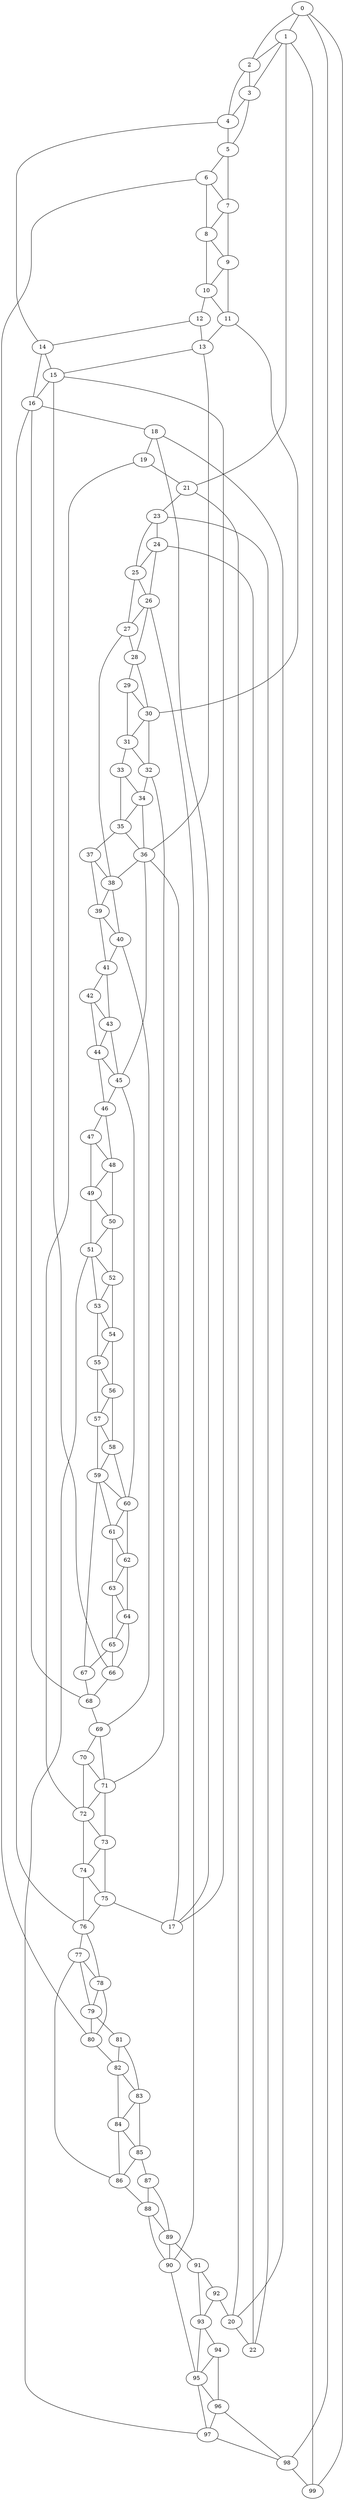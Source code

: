 graph G {
0;
1;
2;
3;
4;
5;
6;
7;
8;
9;
10;
11;
12;
13;
14;
15;
16;
17;
18;
19;
20;
21;
22;
23;
24;
25;
26;
27;
28;
29;
30;
31;
32;
33;
34;
35;
36;
37;
38;
39;
40;
41;
42;
43;
44;
45;
46;
47;
48;
49;
50;
51;
52;
53;
54;
55;
56;
57;
58;
59;
60;
61;
62;
63;
64;
65;
66;
67;
68;
69;
70;
71;
72;
73;
74;
75;
76;
77;
78;
79;
80;
81;
82;
83;
84;
85;
86;
87;
88;
89;
90;
91;
92;
93;
94;
95;
96;
97;
98;
99;
0--1 ;
0--2 ;
1--2 ;
1--3 ;
2--3 ;
2--4 ;
3--4 ;
3--5 ;
4--5 ;
4--14 ;
5--6 ;
5--7 ;
6--7 ;
6--8 ;
7--8 ;
7--9 ;
8--9 ;
8--10 ;
9--10 ;
9--11 ;
10--11 ;
10--12 ;
11--30 ;
11--13 ;
12--13 ;
12--14 ;
13--36 ;
13--15 ;
14--15 ;
14--16 ;
15--16 ;
15--17 ;
16--76 ;
16--18 ;
17--18 ;
17--36 ;
18--19 ;
18--20 ;
19--72 ;
19--21 ;
20--21 ;
20--22 ;
21--1 ;
21--23 ;
22--23 ;
22--24 ;
23--24 ;
23--25 ;
24--25 ;
24--26 ;
25--26 ;
25--27 ;
26--27 ;
26--28 ;
27--28 ;
27--38 ;
28--29 ;
28--30 ;
29--30 ;
29--31 ;
30--31 ;
30--32 ;
31--32 ;
31--33 ;
32--71 ;
32--34 ;
33--34 ;
33--35 ;
34--35 ;
34--36 ;
35--36 ;
35--37 ;
36--45 ;
36--38 ;
37--38 ;
37--39 ;
38--39 ;
38--40 ;
39--40 ;
39--41 ;
40--41 ;
40--69 ;
41--42 ;
41--43 ;
42--43 ;
42--44 ;
43--44 ;
43--45 ;
44--45 ;
44--46 ;
45--46 ;
45--60 ;
46--47 ;
46--48 ;
47--48 ;
47--49 ;
48--49 ;
48--50 ;
49--50 ;
49--51 ;
50--51 ;
50--52 ;
51--52 ;
51--53 ;
52--53 ;
52--54 ;
53--54 ;
53--55 ;
54--55 ;
54--56 ;
55--56 ;
55--57 ;
56--57 ;
56--58 ;
57--58 ;
57--59 ;
58--59 ;
58--60 ;
59--60 ;
59--61 ;
60--61 ;
60--62 ;
61--62 ;
61--63 ;
62--63 ;
62--64 ;
63--64 ;
63--65 ;
64--65 ;
64--66 ;
65--66 ;
65--67 ;
66--15 ;
66--68 ;
67--68 ;
67--59 ;
68--69 ;
68--16 ;
69--70 ;
69--71 ;
70--71 ;
70--72 ;
71--72 ;
71--73 ;
72--73 ;
72--74 ;
73--74 ;
73--75 ;
74--75 ;
74--76 ;
75--76 ;
75--17 ;
76--77 ;
76--78 ;
77--78 ;
77--79 ;
78--79 ;
78--80 ;
79--80 ;
79--81 ;
80--6 ;
80--82 ;
81--82 ;
81--83 ;
82--83 ;
82--84 ;
83--84 ;
83--85 ;
84--85 ;
84--86 ;
85--86 ;
85--87 ;
86--77 ;
86--88 ;
87--88 ;
87--89 ;
88--89 ;
88--90 ;
89--90 ;
89--91 ;
90--95 ;
90--26 ;
91--92 ;
91--93 ;
92--93 ;
92--20 ;
93--94 ;
93--95 ;
94--95 ;
94--96 ;
95--96 ;
95--97 ;
96--97 ;
96--98 ;
97--98 ;
97--51 ;
98--99 ;
98--0 ;
99--0 ;
99--1 ;
}

